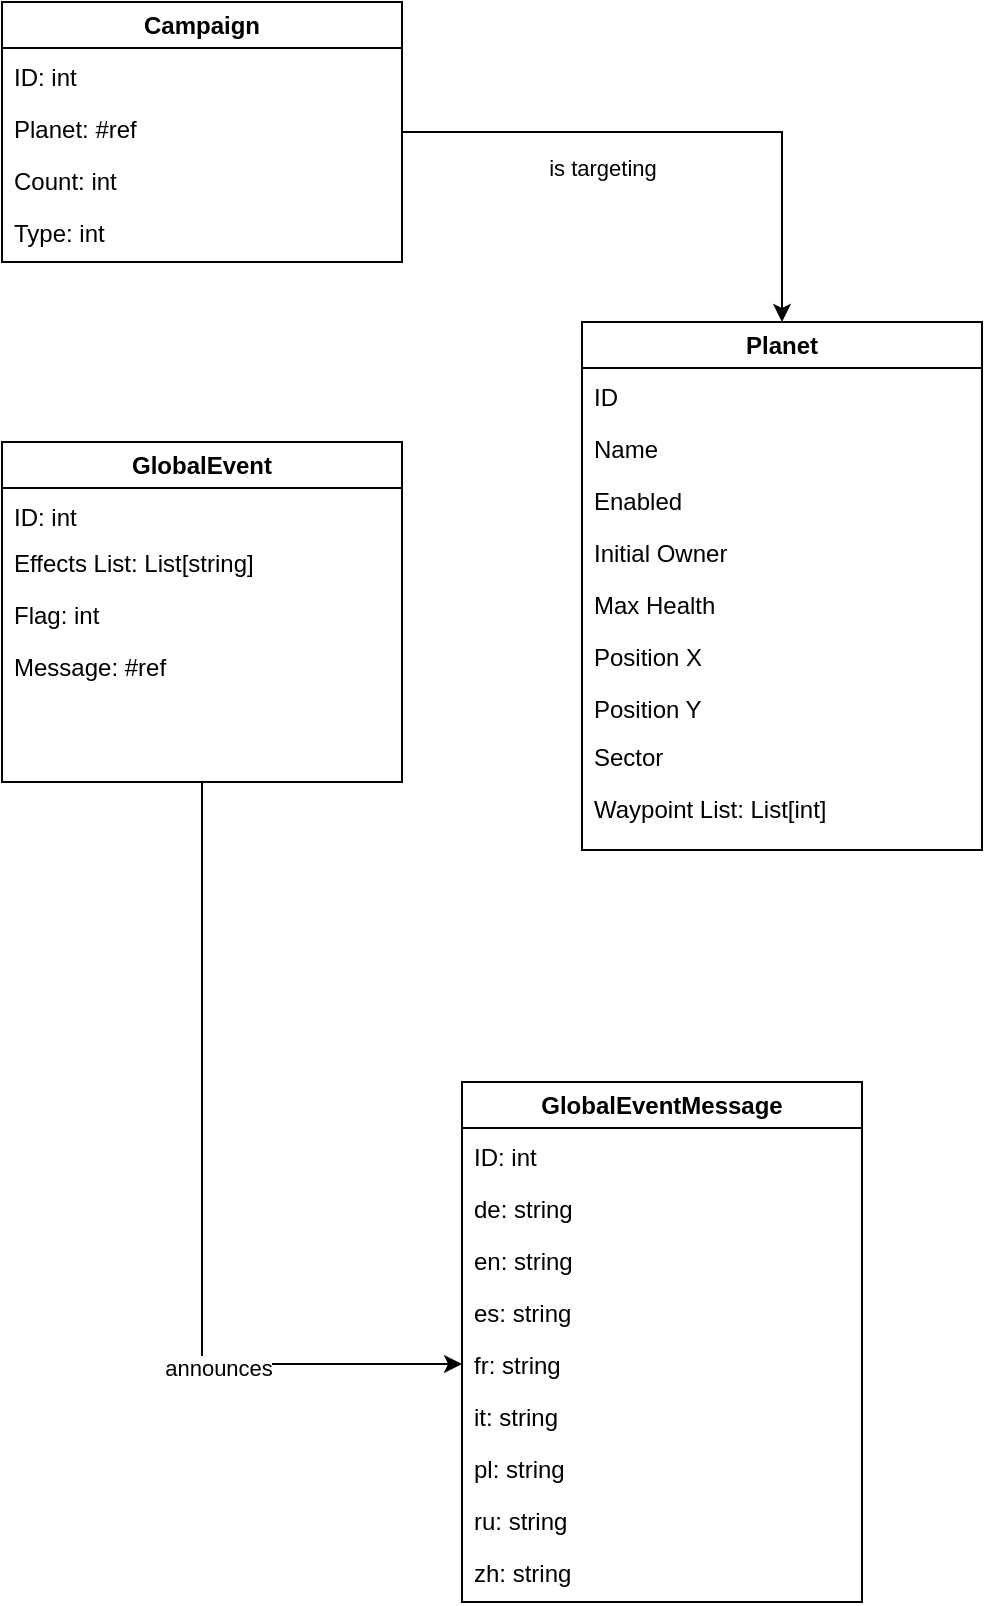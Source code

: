 <mxfile version="24.2.0" type="device">
  <diagram id="C5RBs43oDa-KdzZeNtuy" name="Page-1">
    <mxGraphModel dx="1051" dy="646" grid="1" gridSize="10" guides="1" tooltips="1" connect="1" arrows="1" fold="1" page="1" pageScale="1" pageWidth="827" pageHeight="1169" math="0" shadow="0">
      <root>
        <mxCell id="WIyWlLk6GJQsqaUBKTNV-0" />
        <mxCell id="WIyWlLk6GJQsqaUBKTNV-1" parent="WIyWlLk6GJQsqaUBKTNV-0" />
        <mxCell id="2h1xDWdD1MH1R5NGjyaF-0" value="Planet" style="swimlane;whiteSpace=wrap;html=1;" vertex="1" parent="WIyWlLk6GJQsqaUBKTNV-1">
          <mxGeometry x="350" y="400" width="200" height="264" as="geometry">
            <mxRectangle x="530" y="446" width="140" height="30" as="alternateBounds" />
          </mxGeometry>
        </mxCell>
        <mxCell id="2h1xDWdD1MH1R5NGjyaF-3" value="Enabled" style="text;align=left;verticalAlign=top;spacingLeft=4;spacingRight=4;overflow=hidden;rotatable=0;points=[[0,0.5],[1,0.5]];portConstraint=eastwest;" vertex="1" parent="2h1xDWdD1MH1R5NGjyaF-0">
          <mxGeometry y="76" width="200" height="26" as="geometry" />
        </mxCell>
        <mxCell id="2h1xDWdD1MH1R5NGjyaF-4" value="ID" style="text;align=left;verticalAlign=top;spacingLeft=4;spacingRight=4;overflow=hidden;rotatable=0;points=[[0,0.5],[1,0.5]];portConstraint=eastwest;" vertex="1" parent="2h1xDWdD1MH1R5NGjyaF-0">
          <mxGeometry y="24" width="200" height="26" as="geometry" />
        </mxCell>
        <mxCell id="2h1xDWdD1MH1R5NGjyaF-5" value="Initial Owner" style="text;align=left;verticalAlign=top;spacingLeft=4;spacingRight=4;overflow=hidden;rotatable=0;points=[[0,0.5],[1,0.5]];portConstraint=eastwest;" vertex="1" parent="2h1xDWdD1MH1R5NGjyaF-0">
          <mxGeometry y="102" width="200" height="26" as="geometry" />
        </mxCell>
        <mxCell id="2h1xDWdD1MH1R5NGjyaF-10" value="Max Health" style="text;align=left;verticalAlign=top;spacingLeft=4;spacingRight=4;overflow=hidden;rotatable=0;points=[[0,0.5],[1,0.5]];portConstraint=eastwest;" vertex="1" parent="2h1xDWdD1MH1R5NGjyaF-0">
          <mxGeometry y="128" width="200" height="26" as="geometry" />
        </mxCell>
        <mxCell id="2h1xDWdD1MH1R5NGjyaF-11" value="Name" style="text;align=left;verticalAlign=top;spacingLeft=4;spacingRight=4;overflow=hidden;rotatable=0;points=[[0,0.5],[1,0.5]];portConstraint=eastwest;" vertex="1" parent="2h1xDWdD1MH1R5NGjyaF-0">
          <mxGeometry y="50" width="200" height="26" as="geometry" />
        </mxCell>
        <mxCell id="2h1xDWdD1MH1R5NGjyaF-12" value="Position X" style="text;align=left;verticalAlign=top;spacingLeft=4;spacingRight=4;overflow=hidden;rotatable=0;points=[[0,0.5],[1,0.5]];portConstraint=eastwest;" vertex="1" parent="2h1xDWdD1MH1R5NGjyaF-0">
          <mxGeometry y="154" width="200" height="26" as="geometry" />
        </mxCell>
        <mxCell id="2h1xDWdD1MH1R5NGjyaF-13" value="Position Y" style="text;align=left;verticalAlign=top;spacingLeft=4;spacingRight=4;overflow=hidden;rotatable=0;points=[[0,0.5],[1,0.5]];portConstraint=eastwest;" vertex="1" parent="2h1xDWdD1MH1R5NGjyaF-0">
          <mxGeometry y="180" width="200" height="26" as="geometry" />
        </mxCell>
        <mxCell id="2h1xDWdD1MH1R5NGjyaF-14" value="Sector" style="text;align=left;verticalAlign=top;spacingLeft=4;spacingRight=4;overflow=hidden;rotatable=0;points=[[0,0.5],[1,0.5]];portConstraint=eastwest;" vertex="1" parent="2h1xDWdD1MH1R5NGjyaF-0">
          <mxGeometry y="204" width="200" height="26" as="geometry" />
        </mxCell>
        <mxCell id="2h1xDWdD1MH1R5NGjyaF-15" value="Waypoint List: List[int]" style="text;align=left;verticalAlign=top;spacingLeft=4;spacingRight=4;overflow=hidden;rotatable=0;points=[[0,0.5],[1,0.5]];portConstraint=eastwest;" vertex="1" parent="2h1xDWdD1MH1R5NGjyaF-0">
          <mxGeometry y="230" width="200" height="26" as="geometry" />
        </mxCell>
        <mxCell id="2h1xDWdD1MH1R5NGjyaF-29" style="edgeStyle=orthogonalEdgeStyle;rounded=0;orthogonalLoop=1;jettySize=auto;html=1;entryX=0.5;entryY=0;entryDx=0;entryDy=0;" edge="1" parent="WIyWlLk6GJQsqaUBKTNV-1" source="2h1xDWdD1MH1R5NGjyaF-16" target="2h1xDWdD1MH1R5NGjyaF-0">
          <mxGeometry relative="1" as="geometry" />
        </mxCell>
        <mxCell id="2h1xDWdD1MH1R5NGjyaF-30" value="is targeting" style="edgeLabel;html=1;align=center;verticalAlign=middle;resizable=0;points=[];" vertex="1" connectable="0" parent="2h1xDWdD1MH1R5NGjyaF-29">
          <mxGeometry x="0.453" y="1" relative="1" as="geometry">
            <mxPoint x="-91" y="1" as="offset" />
          </mxGeometry>
        </mxCell>
        <mxCell id="2h1xDWdD1MH1R5NGjyaF-16" value="Campaign" style="swimlane;whiteSpace=wrap;html=1;" vertex="1" parent="WIyWlLk6GJQsqaUBKTNV-1">
          <mxGeometry x="60" y="240" width="200" height="130" as="geometry">
            <mxRectangle x="530" y="446" width="140" height="30" as="alternateBounds" />
          </mxGeometry>
        </mxCell>
        <mxCell id="2h1xDWdD1MH1R5NGjyaF-18" value="ID: int" style="text;align=left;verticalAlign=top;spacingLeft=4;spacingRight=4;overflow=hidden;rotatable=0;points=[[0,0.5],[1,0.5]];portConstraint=eastwest;" vertex="1" parent="2h1xDWdD1MH1R5NGjyaF-16">
          <mxGeometry y="24" width="200" height="26" as="geometry" />
        </mxCell>
        <mxCell id="2h1xDWdD1MH1R5NGjyaF-26" value="Planet: #ref" style="text;align=left;verticalAlign=top;spacingLeft=4;spacingRight=4;overflow=hidden;rotatable=0;points=[[0,0.5],[1,0.5]];portConstraint=eastwest;" vertex="1" parent="2h1xDWdD1MH1R5NGjyaF-16">
          <mxGeometry y="50" width="200" height="26" as="geometry" />
        </mxCell>
        <mxCell id="2h1xDWdD1MH1R5NGjyaF-27" value="Count: int" style="text;align=left;verticalAlign=top;spacingLeft=4;spacingRight=4;overflow=hidden;rotatable=0;points=[[0,0.5],[1,0.5]];portConstraint=eastwest;" vertex="1" parent="2h1xDWdD1MH1R5NGjyaF-16">
          <mxGeometry y="76" width="200" height="26" as="geometry" />
        </mxCell>
        <mxCell id="2h1xDWdD1MH1R5NGjyaF-28" value="Type: int" style="text;align=left;verticalAlign=top;spacingLeft=4;spacingRight=4;overflow=hidden;rotatable=0;points=[[0,0.5],[1,0.5]];portConstraint=eastwest;" vertex="1" parent="2h1xDWdD1MH1R5NGjyaF-16">
          <mxGeometry y="102" width="200" height="26" as="geometry" />
        </mxCell>
        <mxCell id="2h1xDWdD1MH1R5NGjyaF-59" style="edgeStyle=orthogonalEdgeStyle;rounded=0;orthogonalLoop=1;jettySize=auto;html=1;entryX=0;entryY=0.5;entryDx=0;entryDy=0;" edge="1" parent="WIyWlLk6GJQsqaUBKTNV-1" source="2h1xDWdD1MH1R5NGjyaF-31" target="2h1xDWdD1MH1R5NGjyaF-53">
          <mxGeometry relative="1" as="geometry" />
        </mxCell>
        <mxCell id="2h1xDWdD1MH1R5NGjyaF-60" value="announces" style="edgeLabel;html=1;align=center;verticalAlign=middle;resizable=0;points=[];" vertex="1" connectable="0" parent="2h1xDWdD1MH1R5NGjyaF-59">
          <mxGeometry x="0.42" y="-2" relative="1" as="geometry">
            <mxPoint as="offset" />
          </mxGeometry>
        </mxCell>
        <mxCell id="2h1xDWdD1MH1R5NGjyaF-31" value="GlobalEvent" style="swimlane;whiteSpace=wrap;html=1;" vertex="1" parent="WIyWlLk6GJQsqaUBKTNV-1">
          <mxGeometry x="60" y="460" width="200" height="170" as="geometry">
            <mxRectangle x="530" y="446" width="140" height="30" as="alternateBounds" />
          </mxGeometry>
        </mxCell>
        <mxCell id="2h1xDWdD1MH1R5NGjyaF-32" value="ID: int" style="text;align=left;verticalAlign=top;spacingLeft=4;spacingRight=4;overflow=hidden;rotatable=0;points=[[0,0.5],[1,0.5]];portConstraint=eastwest;" vertex="1" parent="2h1xDWdD1MH1R5NGjyaF-31">
          <mxGeometry y="24" width="200" height="26" as="geometry" />
        </mxCell>
        <mxCell id="2h1xDWdD1MH1R5NGjyaF-36" value="Effects List: List[string]" style="text;align=left;verticalAlign=top;spacingLeft=4;spacingRight=4;overflow=hidden;rotatable=0;points=[[0,0.5],[1,0.5]];portConstraint=eastwest;" vertex="1" parent="2h1xDWdD1MH1R5NGjyaF-31">
          <mxGeometry y="47" width="200" height="26" as="geometry" />
        </mxCell>
        <mxCell id="2h1xDWdD1MH1R5NGjyaF-37" value="Flag: int" style="text;align=left;verticalAlign=top;spacingLeft=4;spacingRight=4;overflow=hidden;rotatable=0;points=[[0,0.5],[1,0.5]];portConstraint=eastwest;" vertex="1" parent="2h1xDWdD1MH1R5NGjyaF-31">
          <mxGeometry y="73" width="200" height="26" as="geometry" />
        </mxCell>
        <mxCell id="2h1xDWdD1MH1R5NGjyaF-58" value="Message: #ref" style="text;align=left;verticalAlign=top;spacingLeft=4;spacingRight=4;overflow=hidden;rotatable=0;points=[[0,0.5],[1,0.5]];portConstraint=eastwest;" vertex="1" parent="2h1xDWdD1MH1R5NGjyaF-31">
          <mxGeometry y="99" width="200" height="26" as="geometry" />
        </mxCell>
        <mxCell id="2h1xDWdD1MH1R5NGjyaF-46" value="GlobalEventMessage" style="swimlane;whiteSpace=wrap;html=1;" vertex="1" parent="WIyWlLk6GJQsqaUBKTNV-1">
          <mxGeometry x="290" y="780" width="200" height="260" as="geometry">
            <mxRectangle x="530" y="446" width="140" height="30" as="alternateBounds" />
          </mxGeometry>
        </mxCell>
        <mxCell id="2h1xDWdD1MH1R5NGjyaF-47" value="ID: int" style="text;align=left;verticalAlign=top;spacingLeft=4;spacingRight=4;overflow=hidden;rotatable=0;points=[[0,0.5],[1,0.5]];portConstraint=eastwest;" vertex="1" parent="2h1xDWdD1MH1R5NGjyaF-46">
          <mxGeometry y="24" width="200" height="26" as="geometry" />
        </mxCell>
        <mxCell id="2h1xDWdD1MH1R5NGjyaF-50" value="de: string" style="text;align=left;verticalAlign=top;spacingLeft=4;spacingRight=4;overflow=hidden;rotatable=0;points=[[0,0.5],[1,0.5]];portConstraint=eastwest;" vertex="1" parent="2h1xDWdD1MH1R5NGjyaF-46">
          <mxGeometry y="50" width="200" height="26" as="geometry" />
        </mxCell>
        <mxCell id="2h1xDWdD1MH1R5NGjyaF-51" value="en: string" style="text;align=left;verticalAlign=top;spacingLeft=4;spacingRight=4;overflow=hidden;rotatable=0;points=[[0,0.5],[1,0.5]];portConstraint=eastwest;" vertex="1" parent="2h1xDWdD1MH1R5NGjyaF-46">
          <mxGeometry y="76" width="200" height="26" as="geometry" />
        </mxCell>
        <mxCell id="2h1xDWdD1MH1R5NGjyaF-52" value="es: string" style="text;align=left;verticalAlign=top;spacingLeft=4;spacingRight=4;overflow=hidden;rotatable=0;points=[[0,0.5],[1,0.5]];portConstraint=eastwest;" vertex="1" parent="2h1xDWdD1MH1R5NGjyaF-46">
          <mxGeometry y="102" width="200" height="26" as="geometry" />
        </mxCell>
        <mxCell id="2h1xDWdD1MH1R5NGjyaF-53" value="fr: string" style="text;align=left;verticalAlign=top;spacingLeft=4;spacingRight=4;overflow=hidden;rotatable=0;points=[[0,0.5],[1,0.5]];portConstraint=eastwest;" vertex="1" parent="2h1xDWdD1MH1R5NGjyaF-46">
          <mxGeometry y="128" width="200" height="26" as="geometry" />
        </mxCell>
        <mxCell id="2h1xDWdD1MH1R5NGjyaF-54" value="it: string" style="text;align=left;verticalAlign=top;spacingLeft=4;spacingRight=4;overflow=hidden;rotatable=0;points=[[0,0.5],[1,0.5]];portConstraint=eastwest;" vertex="1" parent="2h1xDWdD1MH1R5NGjyaF-46">
          <mxGeometry y="154" width="200" height="26" as="geometry" />
        </mxCell>
        <mxCell id="2h1xDWdD1MH1R5NGjyaF-55" value="pl: string" style="text;align=left;verticalAlign=top;spacingLeft=4;spacingRight=4;overflow=hidden;rotatable=0;points=[[0,0.5],[1,0.5]];portConstraint=eastwest;" vertex="1" parent="2h1xDWdD1MH1R5NGjyaF-46">
          <mxGeometry y="180" width="200" height="26" as="geometry" />
        </mxCell>
        <mxCell id="2h1xDWdD1MH1R5NGjyaF-56" value="ru: string" style="text;align=left;verticalAlign=top;spacingLeft=4;spacingRight=4;overflow=hidden;rotatable=0;points=[[0,0.5],[1,0.5]];portConstraint=eastwest;" vertex="1" parent="2h1xDWdD1MH1R5NGjyaF-46">
          <mxGeometry y="206" width="200" height="26" as="geometry" />
        </mxCell>
        <mxCell id="2h1xDWdD1MH1R5NGjyaF-57" value="zh: string" style="text;align=left;verticalAlign=top;spacingLeft=4;spacingRight=4;overflow=hidden;rotatable=0;points=[[0,0.5],[1,0.5]];portConstraint=eastwest;" vertex="1" parent="2h1xDWdD1MH1R5NGjyaF-46">
          <mxGeometry y="232" width="200" height="26" as="geometry" />
        </mxCell>
      </root>
    </mxGraphModel>
  </diagram>
</mxfile>
